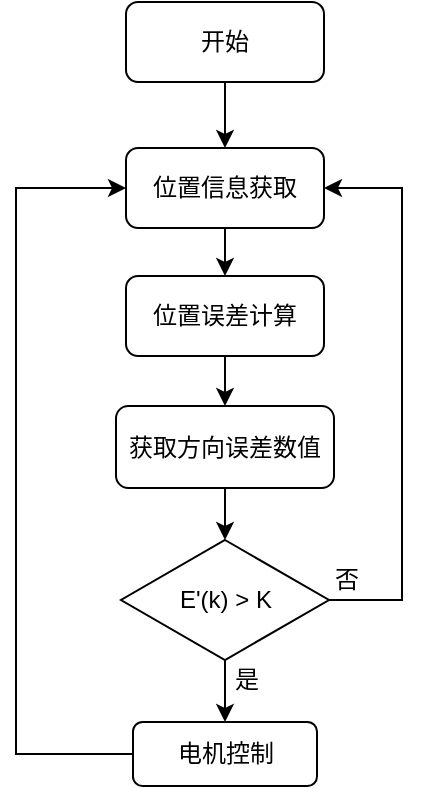 <mxfile version="21.2.9" type="github">
  <diagram name="第 1 页" id="9OrJIm6wF2TV6QOECNAh">
    <mxGraphModel dx="875" dy="451" grid="0" gridSize="10" guides="1" tooltips="1" connect="1" arrows="1" fold="1" page="1" pageScale="1" pageWidth="827" pageHeight="1169" math="0" shadow="0">
      <root>
        <mxCell id="0" />
        <mxCell id="1" parent="0" />
        <mxCell id="SBV5XQA6pVJFltZDel4b-3" value="" style="edgeStyle=orthogonalEdgeStyle;rounded=0;orthogonalLoop=1;jettySize=auto;html=1;" edge="1" parent="1" source="SBV5XQA6pVJFltZDel4b-1" target="SBV5XQA6pVJFltZDel4b-2">
          <mxGeometry relative="1" as="geometry" />
        </mxCell>
        <mxCell id="SBV5XQA6pVJFltZDel4b-1" value="开始" style="rounded=1;whiteSpace=wrap;html=1;" vertex="1" parent="1">
          <mxGeometry x="391" y="99" width="99" height="40" as="geometry" />
        </mxCell>
        <mxCell id="SBV5XQA6pVJFltZDel4b-5" value="" style="edgeStyle=orthogonalEdgeStyle;rounded=0;orthogonalLoop=1;jettySize=auto;html=1;" edge="1" parent="1" source="SBV5XQA6pVJFltZDel4b-2" target="SBV5XQA6pVJFltZDel4b-4">
          <mxGeometry relative="1" as="geometry" />
        </mxCell>
        <mxCell id="SBV5XQA6pVJFltZDel4b-2" value="位置信息获取" style="rounded=1;whiteSpace=wrap;html=1;" vertex="1" parent="1">
          <mxGeometry x="391" y="172" width="99" height="40" as="geometry" />
        </mxCell>
        <mxCell id="SBV5XQA6pVJFltZDel4b-7" value="" style="edgeStyle=orthogonalEdgeStyle;rounded=0;orthogonalLoop=1;jettySize=auto;html=1;" edge="1" parent="1" source="SBV5XQA6pVJFltZDel4b-4" target="SBV5XQA6pVJFltZDel4b-6">
          <mxGeometry relative="1" as="geometry" />
        </mxCell>
        <mxCell id="SBV5XQA6pVJFltZDel4b-4" value="位置误差计算" style="rounded=1;whiteSpace=wrap;html=1;" vertex="1" parent="1">
          <mxGeometry x="391" y="236" width="99" height="40" as="geometry" />
        </mxCell>
        <mxCell id="SBV5XQA6pVJFltZDel4b-11" value="" style="edgeStyle=orthogonalEdgeStyle;rounded=0;orthogonalLoop=1;jettySize=auto;html=1;" edge="1" parent="1" source="SBV5XQA6pVJFltZDel4b-6" target="SBV5XQA6pVJFltZDel4b-9">
          <mxGeometry relative="1" as="geometry" />
        </mxCell>
        <mxCell id="SBV5XQA6pVJFltZDel4b-6" value="获取方向误差数值" style="rounded=1;whiteSpace=wrap;html=1;" vertex="1" parent="1">
          <mxGeometry x="386" y="301" width="109" height="41" as="geometry" />
        </mxCell>
        <mxCell id="SBV5XQA6pVJFltZDel4b-16" style="edgeStyle=orthogonalEdgeStyle;rounded=0;orthogonalLoop=1;jettySize=auto;html=1;entryX=0;entryY=0.5;entryDx=0;entryDy=0;" edge="1" parent="1" source="SBV5XQA6pVJFltZDel4b-8" target="SBV5XQA6pVJFltZDel4b-2">
          <mxGeometry relative="1" as="geometry">
            <Array as="points">
              <mxPoint x="336" y="475" />
              <mxPoint x="336" y="192" />
            </Array>
          </mxGeometry>
        </mxCell>
        <mxCell id="SBV5XQA6pVJFltZDel4b-8" value="电机控制" style="rounded=1;whiteSpace=wrap;html=1;" vertex="1" parent="1">
          <mxGeometry x="394.5" y="459" width="92" height="32" as="geometry" />
        </mxCell>
        <mxCell id="SBV5XQA6pVJFltZDel4b-12" value="" style="edgeStyle=orthogonalEdgeStyle;rounded=0;orthogonalLoop=1;jettySize=auto;html=1;" edge="1" parent="1" source="SBV5XQA6pVJFltZDel4b-9" target="SBV5XQA6pVJFltZDel4b-8">
          <mxGeometry relative="1" as="geometry" />
        </mxCell>
        <mxCell id="SBV5XQA6pVJFltZDel4b-13" style="edgeStyle=orthogonalEdgeStyle;rounded=0;orthogonalLoop=1;jettySize=auto;html=1;entryX=1;entryY=0.5;entryDx=0;entryDy=0;" edge="1" parent="1" source="SBV5XQA6pVJFltZDel4b-9" target="SBV5XQA6pVJFltZDel4b-2">
          <mxGeometry relative="1" as="geometry">
            <Array as="points">
              <mxPoint x="529" y="398" />
              <mxPoint x="529" y="192" />
            </Array>
          </mxGeometry>
        </mxCell>
        <mxCell id="SBV5XQA6pVJFltZDel4b-9" value="E&#39;(k) &amp;gt; K" style="rhombus;whiteSpace=wrap;html=1;" vertex="1" parent="1">
          <mxGeometry x="388.5" y="368" width="104" height="60" as="geometry" />
        </mxCell>
        <mxCell id="SBV5XQA6pVJFltZDel4b-14" value="否" style="text;html=1;align=center;verticalAlign=middle;resizable=0;points=[];autosize=1;strokeColor=none;fillColor=none;" vertex="1" parent="1">
          <mxGeometry x="486" y="375" width="30" height="26" as="geometry" />
        </mxCell>
        <mxCell id="SBV5XQA6pVJFltZDel4b-15" value="是" style="text;html=1;align=center;verticalAlign=middle;resizable=0;points=[];autosize=1;strokeColor=none;fillColor=none;" vertex="1" parent="1">
          <mxGeometry x="436" y="425" width="30" height="26" as="geometry" />
        </mxCell>
      </root>
    </mxGraphModel>
  </diagram>
</mxfile>
